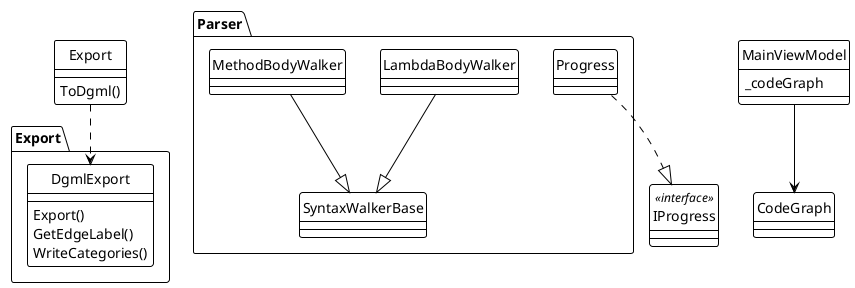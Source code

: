 ﻿@startuml
!theme plain
hide footbox
hide circle
set namespaceSeparator .

namespace Export {
    class "DgmlExport" as CodeParser_CodeParser_Export_DgmlExport {
        Export()
        GetEdgeLabel()
        WriteCategories()
    }
}
namespace Parser {
    class "LambdaBodyWalker" as CodeParser_CodeParser_Parser_LambdaBodyWalker {
    }
    class "MethodBodyWalker" as CodeParser_CodeParser_Parser_MethodBodyWalker {
    }
    class "Progress" as CodeParser_CodeParser_Parser_Progress {
    }
    class "SyntaxWalkerBase" as CodeParser_CodeParser_Parser_SyntaxWalkerBase {
    }
}
class "Export" as CSharpCodeAnalyst_CSharpCodeAnalyst_Exports_Export {
    ToDgml()
}
class "IProgress" as Contracts_Contracts_Common_IProgress {
}
Contracts_Contracts_Common_IProgress <<interface>>
class "MainViewModel" as CSharpCodeAnalyst_CSharpCodeAnalyst_MainViewModel {
    _codeGraph
}
class "CodeGraph" as Contracts_Contracts_Graph_CodeGraph {
}

    CodeParser_CodeParser_Parser_LambdaBodyWalker --|> CodeParser_CodeParser_Parser_SyntaxWalkerBase
    CodeParser_CodeParser_Parser_MethodBodyWalker --|> CodeParser_CodeParser_Parser_SyntaxWalkerBase
    CodeParser_CodeParser_Parser_Progress ..|> Contracts_Contracts_Common_IProgress
    CSharpCodeAnalyst_CSharpCodeAnalyst_MainViewModel --> Contracts_Contracts_Graph_CodeGraph
    CSharpCodeAnalyst_CSharpCodeAnalyst_Exports_Export ..> CodeParser_CodeParser_Export_DgmlExport
@enduml
